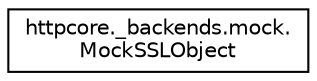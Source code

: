 digraph "Graphical Class Hierarchy"
{
 // LATEX_PDF_SIZE
  edge [fontname="Helvetica",fontsize="10",labelfontname="Helvetica",labelfontsize="10"];
  node [fontname="Helvetica",fontsize="10",shape=record];
  rankdir="LR";
  Node0 [label="httpcore._backends.mock.\lMockSSLObject",height=0.2,width=0.4,color="black", fillcolor="white", style="filled",URL="$classhttpcore_1_1__backends_1_1mock_1_1MockSSLObject.html",tooltip=" "];
}
